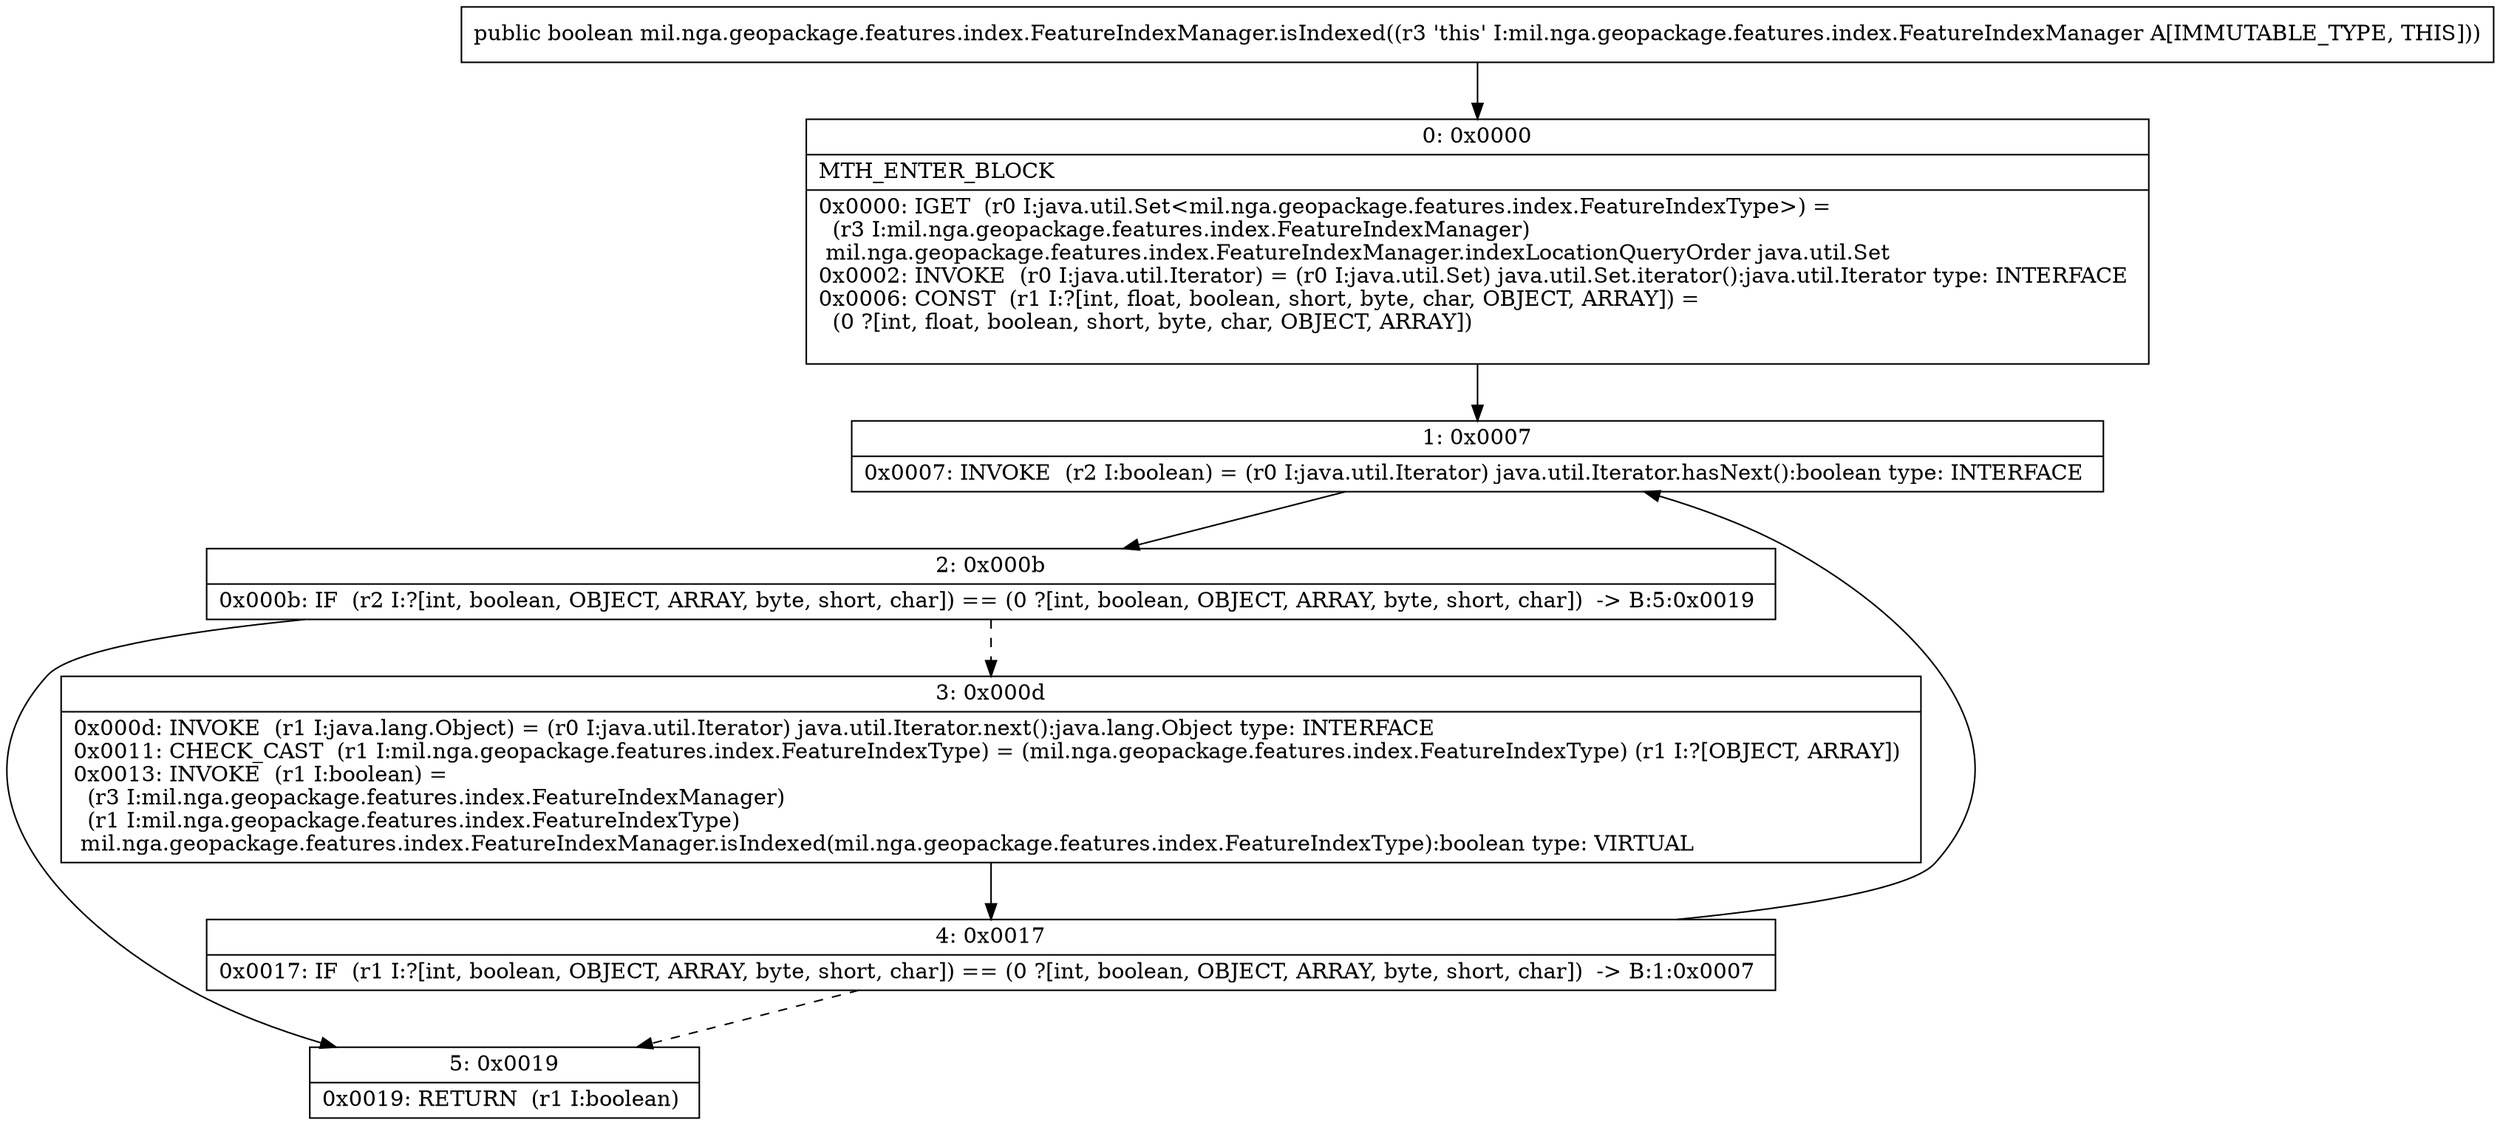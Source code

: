 digraph "CFG formil.nga.geopackage.features.index.FeatureIndexManager.isIndexed()Z" {
Node_0 [shape=record,label="{0\:\ 0x0000|MTH_ENTER_BLOCK\l|0x0000: IGET  (r0 I:java.util.Set\<mil.nga.geopackage.features.index.FeatureIndexType\>) = \l  (r3 I:mil.nga.geopackage.features.index.FeatureIndexManager)\l mil.nga.geopackage.features.index.FeatureIndexManager.indexLocationQueryOrder java.util.Set \l0x0002: INVOKE  (r0 I:java.util.Iterator) = (r0 I:java.util.Set) java.util.Set.iterator():java.util.Iterator type: INTERFACE \l0x0006: CONST  (r1 I:?[int, float, boolean, short, byte, char, OBJECT, ARRAY]) = \l  (0 ?[int, float, boolean, short, byte, char, OBJECT, ARRAY])\l \l}"];
Node_1 [shape=record,label="{1\:\ 0x0007|0x0007: INVOKE  (r2 I:boolean) = (r0 I:java.util.Iterator) java.util.Iterator.hasNext():boolean type: INTERFACE \l}"];
Node_2 [shape=record,label="{2\:\ 0x000b|0x000b: IF  (r2 I:?[int, boolean, OBJECT, ARRAY, byte, short, char]) == (0 ?[int, boolean, OBJECT, ARRAY, byte, short, char])  \-\> B:5:0x0019 \l}"];
Node_3 [shape=record,label="{3\:\ 0x000d|0x000d: INVOKE  (r1 I:java.lang.Object) = (r0 I:java.util.Iterator) java.util.Iterator.next():java.lang.Object type: INTERFACE \l0x0011: CHECK_CAST  (r1 I:mil.nga.geopackage.features.index.FeatureIndexType) = (mil.nga.geopackage.features.index.FeatureIndexType) (r1 I:?[OBJECT, ARRAY]) \l0x0013: INVOKE  (r1 I:boolean) = \l  (r3 I:mil.nga.geopackage.features.index.FeatureIndexManager)\l  (r1 I:mil.nga.geopackage.features.index.FeatureIndexType)\l mil.nga.geopackage.features.index.FeatureIndexManager.isIndexed(mil.nga.geopackage.features.index.FeatureIndexType):boolean type: VIRTUAL \l}"];
Node_4 [shape=record,label="{4\:\ 0x0017|0x0017: IF  (r1 I:?[int, boolean, OBJECT, ARRAY, byte, short, char]) == (0 ?[int, boolean, OBJECT, ARRAY, byte, short, char])  \-\> B:1:0x0007 \l}"];
Node_5 [shape=record,label="{5\:\ 0x0019|0x0019: RETURN  (r1 I:boolean) \l}"];
MethodNode[shape=record,label="{public boolean mil.nga.geopackage.features.index.FeatureIndexManager.isIndexed((r3 'this' I:mil.nga.geopackage.features.index.FeatureIndexManager A[IMMUTABLE_TYPE, THIS])) }"];
MethodNode -> Node_0;
Node_0 -> Node_1;
Node_1 -> Node_2;
Node_2 -> Node_3[style=dashed];
Node_2 -> Node_5;
Node_3 -> Node_4;
Node_4 -> Node_1;
Node_4 -> Node_5[style=dashed];
}

